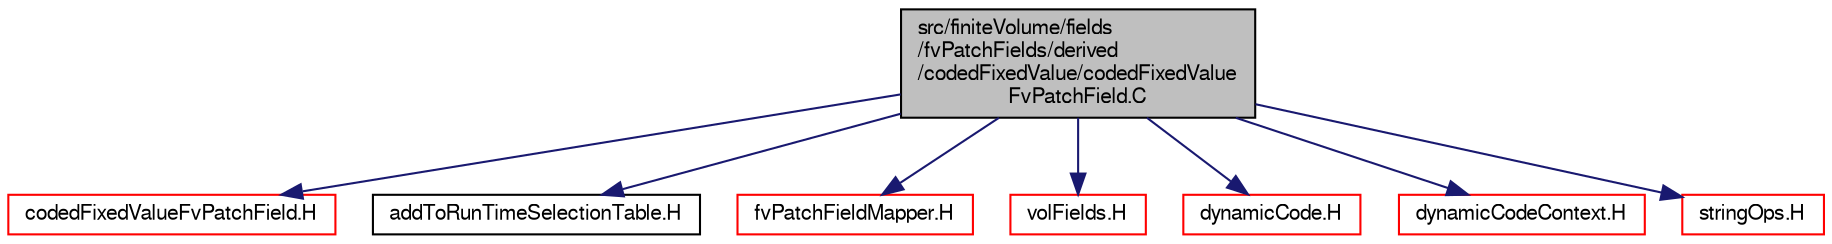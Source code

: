 digraph "src/finiteVolume/fields/fvPatchFields/derived/codedFixedValue/codedFixedValueFvPatchField.C"
{
  bgcolor="transparent";
  edge [fontname="FreeSans",fontsize="10",labelfontname="FreeSans",labelfontsize="10"];
  node [fontname="FreeSans",fontsize="10",shape=record];
  Node0 [label="src/finiteVolume/fields\l/fvPatchFields/derived\l/codedFixedValue/codedFixedValue\lFvPatchField.C",height=0.2,width=0.4,color="black", fillcolor="grey75", style="filled", fontcolor="black"];
  Node0 -> Node1 [color="midnightblue",fontsize="10",style="solid",fontname="FreeSans"];
  Node1 [label="codedFixedValueFvPatchField.H",height=0.2,width=0.4,color="red",URL="$a01790.html"];
  Node0 -> Node201 [color="midnightblue",fontsize="10",style="solid",fontname="FreeSans"];
  Node201 [label="addToRunTimeSelectionTable.H",height=0.2,width=0.4,color="black",URL="$a09263.html",tooltip="Macros for easy insertion into run-time selection tables. "];
  Node0 -> Node202 [color="midnightblue",fontsize="10",style="solid",fontname="FreeSans"];
  Node202 [label="fvPatchFieldMapper.H",height=0.2,width=0.4,color="red",URL="$a02468.html"];
  Node0 -> Node203 [color="midnightblue",fontsize="10",style="solid",fontname="FreeSans"];
  Node203 [label="volFields.H",height=0.2,width=0.4,color="red",URL="$a02750.html"];
  Node0 -> Node306 [color="midnightblue",fontsize="10",style="solid",fontname="FreeSans"];
  Node306 [label="dynamicCode.H",height=0.2,width=0.4,color="red",URL="$a08909.html"];
  Node0 -> Node307 [color="midnightblue",fontsize="10",style="solid",fontname="FreeSans"];
  Node307 [label="dynamicCodeContext.H",height=0.2,width=0.4,color="red",URL="$a08915.html"];
  Node0 -> Node309 [color="midnightblue",fontsize="10",style="solid",fontname="FreeSans"];
  Node309 [label="stringOps.H",height=0.2,width=0.4,color="red",URL="$a12656.html"];
}
